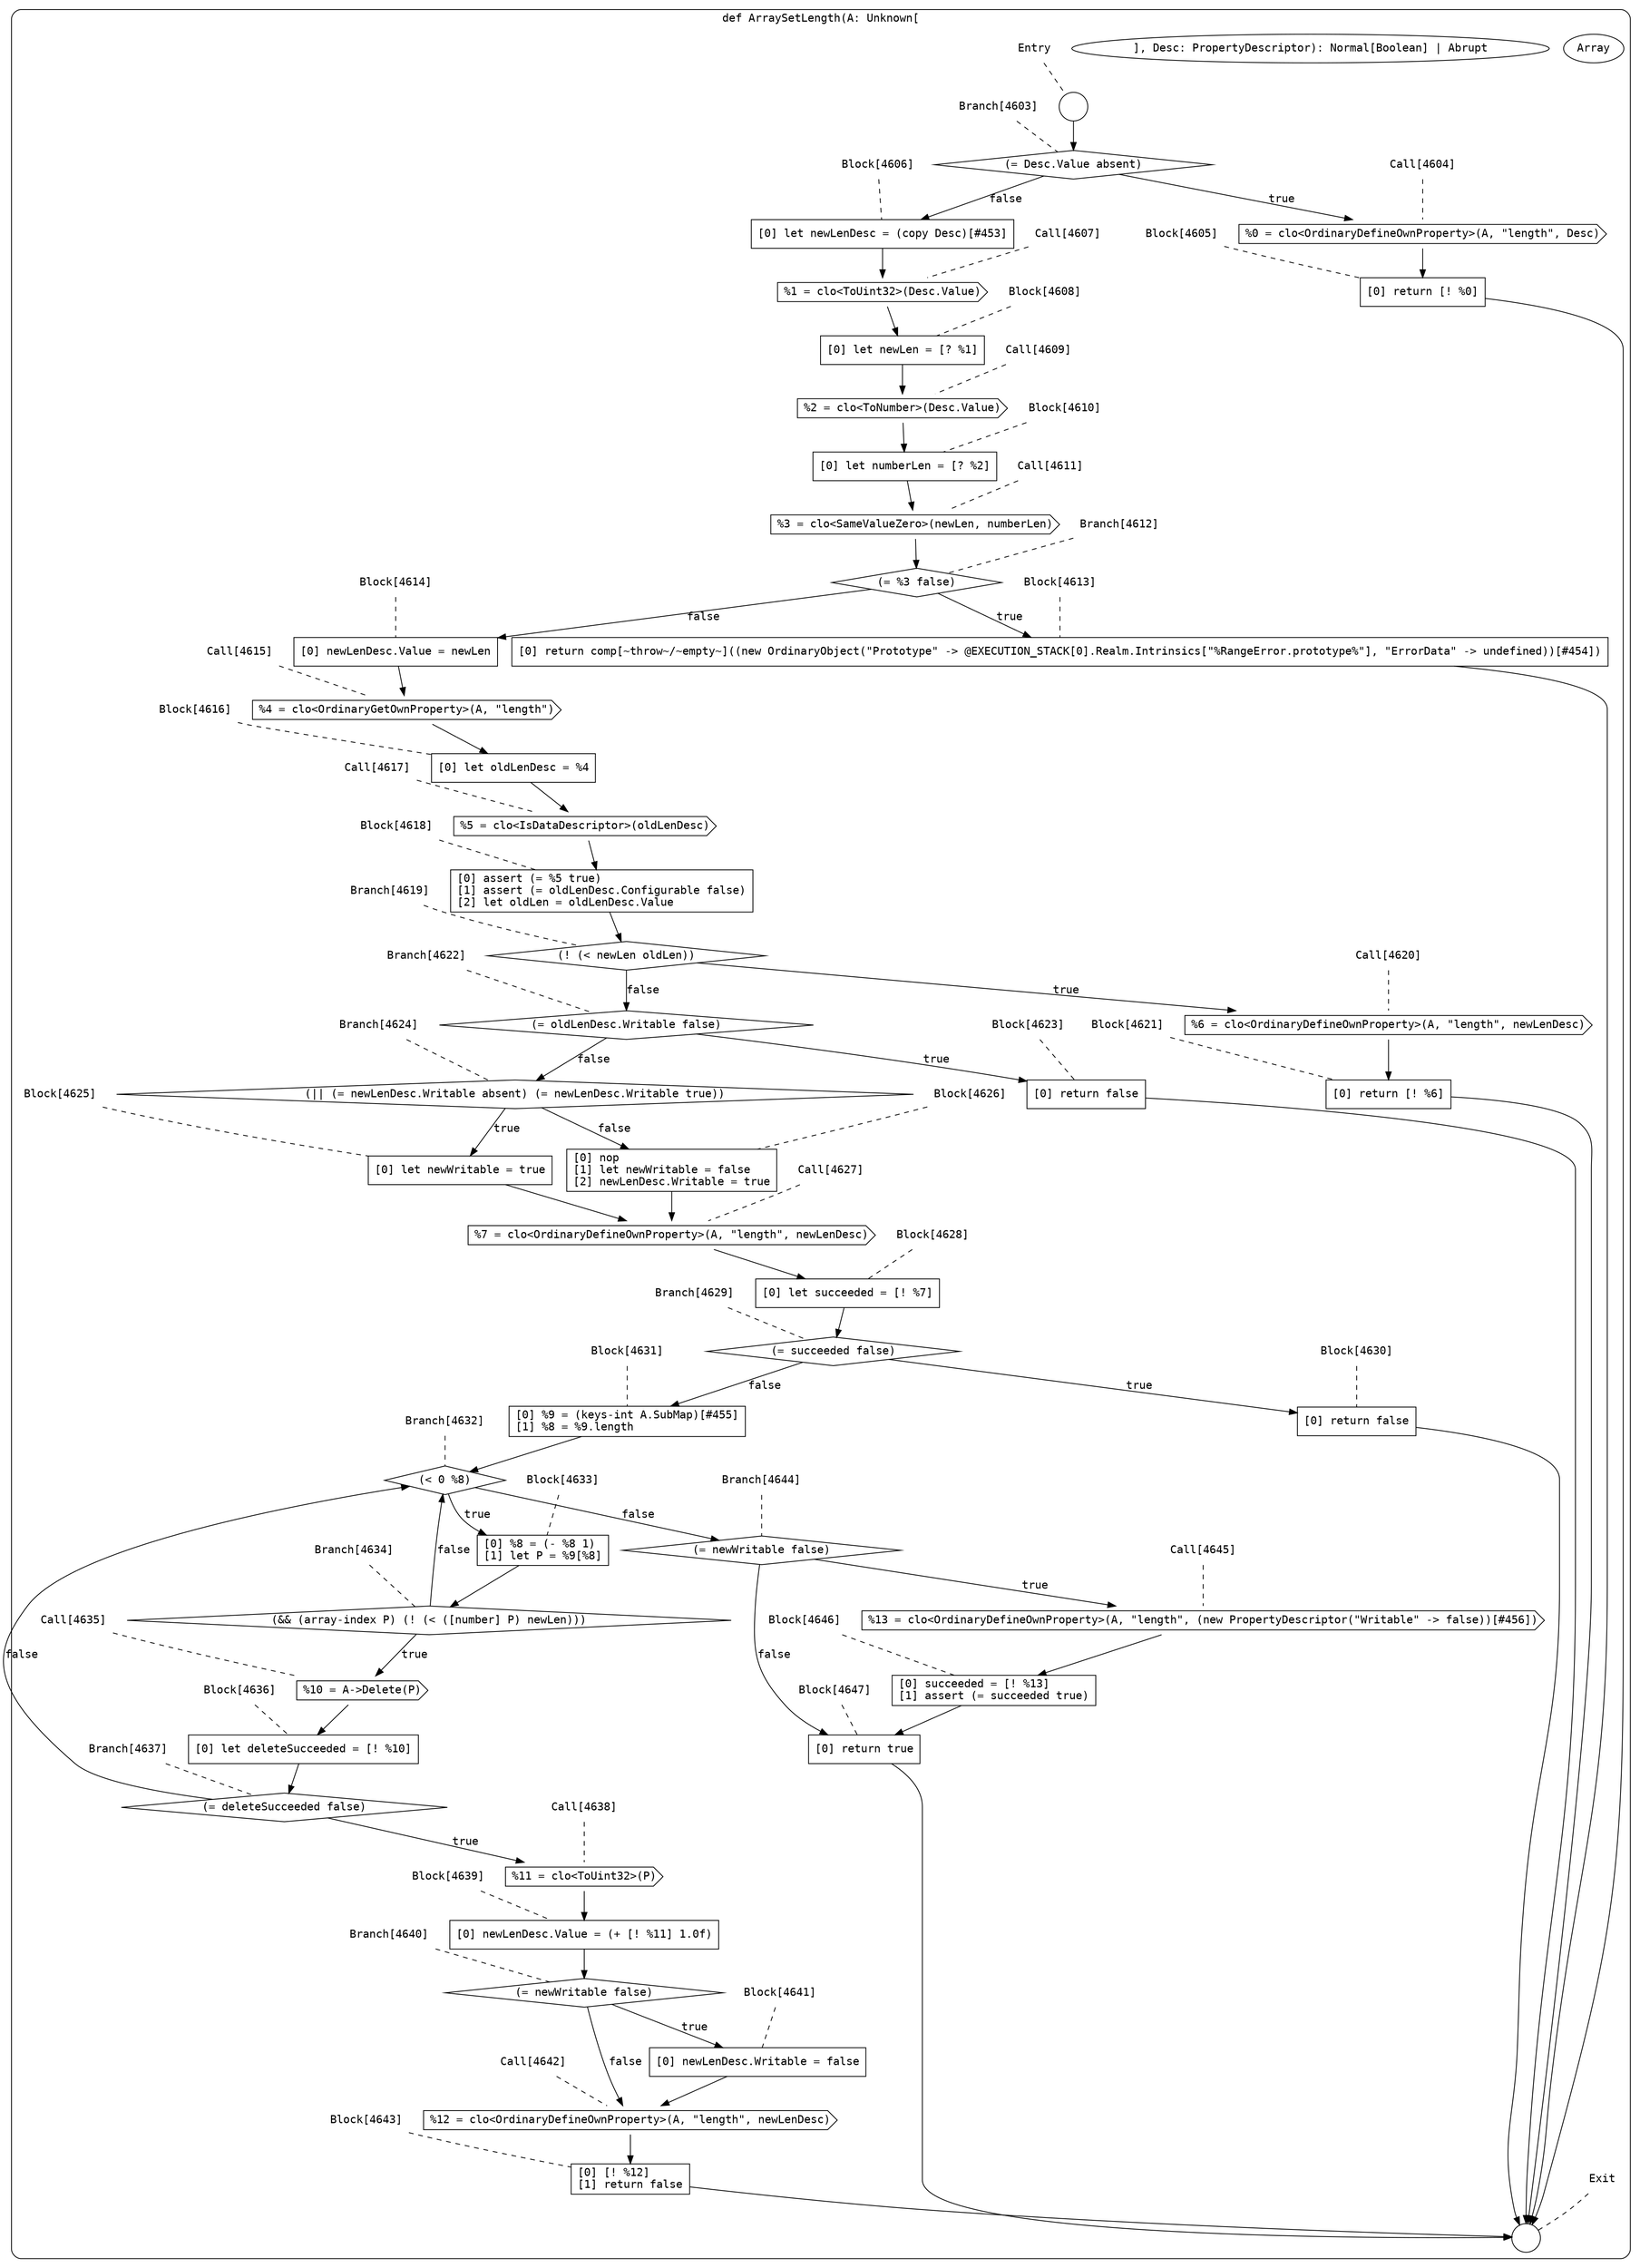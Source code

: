 digraph {
  graph [fontname = "Consolas"]
  node [fontname = "Consolas"]
  edge [fontname = "Consolas"]
  subgraph cluster1108 {
    label = "def ArraySetLength(A: Unknown["Array"], Desc: PropertyDescriptor): Normal[Boolean] | Abrupt"
    style = rounded
    cluster1108_entry_name [shape=none, label=<<font color="black">Entry</font>>]
    cluster1108_entry_name -> cluster1108_entry [arrowhead=none, color="black", style=dashed]
    cluster1108_entry [shape=circle label=" " color="black" fillcolor="white" style=filled]
    cluster1108_entry -> node4603 [color="black"]
    cluster1108_exit_name [shape=none, label=<<font color="black">Exit</font>>]
    cluster1108_exit_name -> cluster1108_exit [arrowhead=none, color="black", style=dashed]
    cluster1108_exit [shape=circle label=" " color="black" fillcolor="white" style=filled]
    node4603_name [shape=none, label=<<font color="black">Branch[4603]</font>>]
    node4603_name -> node4603 [arrowhead=none, color="black", style=dashed]
    node4603 [shape=diamond, label=<<font color="black">(= Desc.Value absent)</font>> color="black" fillcolor="white", style=filled]
    node4603 -> node4604 [label=<<font color="black">true</font>> color="black"]
    node4603 -> node4606 [label=<<font color="black">false</font>> color="black"]
    node4604_name [shape=none, label=<<font color="black">Call[4604]</font>>]
    node4604_name -> node4604 [arrowhead=none, color="black", style=dashed]
    node4604 [shape=cds, label=<<font color="black">%0 = clo&lt;OrdinaryDefineOwnProperty&gt;(A, &quot;length&quot;, Desc)</font>> color="black" fillcolor="white", style=filled]
    node4604 -> node4605 [color="black"]
    node4606_name [shape=none, label=<<font color="black">Block[4606]</font>>]
    node4606_name -> node4606 [arrowhead=none, color="black", style=dashed]
    node4606 [shape=box, label=<<font color="black">[0] let newLenDesc = (copy Desc)[#453]<BR ALIGN="LEFT"/></font>> color="black" fillcolor="white", style=filled]
    node4606 -> node4607 [color="black"]
    node4605_name [shape=none, label=<<font color="black">Block[4605]</font>>]
    node4605_name -> node4605 [arrowhead=none, color="black", style=dashed]
    node4605 [shape=box, label=<<font color="black">[0] return [! %0]<BR ALIGN="LEFT"/></font>> color="black" fillcolor="white", style=filled]
    node4605 -> cluster1108_exit [color="black"]
    node4607_name [shape=none, label=<<font color="black">Call[4607]</font>>]
    node4607_name -> node4607 [arrowhead=none, color="black", style=dashed]
    node4607 [shape=cds, label=<<font color="black">%1 = clo&lt;ToUint32&gt;(Desc.Value)</font>> color="black" fillcolor="white", style=filled]
    node4607 -> node4608 [color="black"]
    node4608_name [shape=none, label=<<font color="black">Block[4608]</font>>]
    node4608_name -> node4608 [arrowhead=none, color="black", style=dashed]
    node4608 [shape=box, label=<<font color="black">[0] let newLen = [? %1]<BR ALIGN="LEFT"/></font>> color="black" fillcolor="white", style=filled]
    node4608 -> node4609 [color="black"]
    node4609_name [shape=none, label=<<font color="black">Call[4609]</font>>]
    node4609_name -> node4609 [arrowhead=none, color="black", style=dashed]
    node4609 [shape=cds, label=<<font color="black">%2 = clo&lt;ToNumber&gt;(Desc.Value)</font>> color="black" fillcolor="white", style=filled]
    node4609 -> node4610 [color="black"]
    node4610_name [shape=none, label=<<font color="black">Block[4610]</font>>]
    node4610_name -> node4610 [arrowhead=none, color="black", style=dashed]
    node4610 [shape=box, label=<<font color="black">[0] let numberLen = [? %2]<BR ALIGN="LEFT"/></font>> color="black" fillcolor="white", style=filled]
    node4610 -> node4611 [color="black"]
    node4611_name [shape=none, label=<<font color="black">Call[4611]</font>>]
    node4611_name -> node4611 [arrowhead=none, color="black", style=dashed]
    node4611 [shape=cds, label=<<font color="black">%3 = clo&lt;SameValueZero&gt;(newLen, numberLen)</font>> color="black" fillcolor="white", style=filled]
    node4611 -> node4612 [color="black"]
    node4612_name [shape=none, label=<<font color="black">Branch[4612]</font>>]
    node4612_name -> node4612 [arrowhead=none, color="black", style=dashed]
    node4612 [shape=diamond, label=<<font color="black">(= %3 false)</font>> color="black" fillcolor="white", style=filled]
    node4612 -> node4613 [label=<<font color="black">true</font>> color="black"]
    node4612 -> node4614 [label=<<font color="black">false</font>> color="black"]
    node4613_name [shape=none, label=<<font color="black">Block[4613]</font>>]
    node4613_name -> node4613 [arrowhead=none, color="black", style=dashed]
    node4613 [shape=box, label=<<font color="black">[0] return comp[~throw~/~empty~]((new OrdinaryObject(&quot;Prototype&quot; -&gt; @EXECUTION_STACK[0].Realm.Intrinsics[&quot;%RangeError.prototype%&quot;], &quot;ErrorData&quot; -&gt; undefined))[#454])<BR ALIGN="LEFT"/></font>> color="black" fillcolor="white", style=filled]
    node4613 -> cluster1108_exit [color="black"]
    node4614_name [shape=none, label=<<font color="black">Block[4614]</font>>]
    node4614_name -> node4614 [arrowhead=none, color="black", style=dashed]
    node4614 [shape=box, label=<<font color="black">[0] newLenDesc.Value = newLen<BR ALIGN="LEFT"/></font>> color="black" fillcolor="white", style=filled]
    node4614 -> node4615 [color="black"]
    node4615_name [shape=none, label=<<font color="black">Call[4615]</font>>]
    node4615_name -> node4615 [arrowhead=none, color="black", style=dashed]
    node4615 [shape=cds, label=<<font color="black">%4 = clo&lt;OrdinaryGetOwnProperty&gt;(A, &quot;length&quot;)</font>> color="black" fillcolor="white", style=filled]
    node4615 -> node4616 [color="black"]
    node4616_name [shape=none, label=<<font color="black">Block[4616]</font>>]
    node4616_name -> node4616 [arrowhead=none, color="black", style=dashed]
    node4616 [shape=box, label=<<font color="black">[0] let oldLenDesc = %4<BR ALIGN="LEFT"/></font>> color="black" fillcolor="white", style=filled]
    node4616 -> node4617 [color="black"]
    node4617_name [shape=none, label=<<font color="black">Call[4617]</font>>]
    node4617_name -> node4617 [arrowhead=none, color="black", style=dashed]
    node4617 [shape=cds, label=<<font color="black">%5 = clo&lt;IsDataDescriptor&gt;(oldLenDesc)</font>> color="black" fillcolor="white", style=filled]
    node4617 -> node4618 [color="black"]
    node4618_name [shape=none, label=<<font color="black">Block[4618]</font>>]
    node4618_name -> node4618 [arrowhead=none, color="black", style=dashed]
    node4618 [shape=box, label=<<font color="black">[0] assert (= %5 true)<BR ALIGN="LEFT"/>[1] assert (= oldLenDesc.Configurable false)<BR ALIGN="LEFT"/>[2] let oldLen = oldLenDesc.Value<BR ALIGN="LEFT"/></font>> color="black" fillcolor="white", style=filled]
    node4618 -> node4619 [color="black"]
    node4619_name [shape=none, label=<<font color="black">Branch[4619]</font>>]
    node4619_name -> node4619 [arrowhead=none, color="black", style=dashed]
    node4619 [shape=diamond, label=<<font color="black">(! (&lt; newLen oldLen))</font>> color="black" fillcolor="white", style=filled]
    node4619 -> node4620 [label=<<font color="black">true</font>> color="black"]
    node4619 -> node4622 [label=<<font color="black">false</font>> color="black"]
    node4620_name [shape=none, label=<<font color="black">Call[4620]</font>>]
    node4620_name -> node4620 [arrowhead=none, color="black", style=dashed]
    node4620 [shape=cds, label=<<font color="black">%6 = clo&lt;OrdinaryDefineOwnProperty&gt;(A, &quot;length&quot;, newLenDesc)</font>> color="black" fillcolor="white", style=filled]
    node4620 -> node4621 [color="black"]
    node4622_name [shape=none, label=<<font color="black">Branch[4622]</font>>]
    node4622_name -> node4622 [arrowhead=none, color="black", style=dashed]
    node4622 [shape=diamond, label=<<font color="black">(= oldLenDesc.Writable false)</font>> color="black" fillcolor="white", style=filled]
    node4622 -> node4623 [label=<<font color="black">true</font>> color="black"]
    node4622 -> node4624 [label=<<font color="black">false</font>> color="black"]
    node4621_name [shape=none, label=<<font color="black">Block[4621]</font>>]
    node4621_name -> node4621 [arrowhead=none, color="black", style=dashed]
    node4621 [shape=box, label=<<font color="black">[0] return [! %6]<BR ALIGN="LEFT"/></font>> color="black" fillcolor="white", style=filled]
    node4621 -> cluster1108_exit [color="black"]
    node4623_name [shape=none, label=<<font color="black">Block[4623]</font>>]
    node4623_name -> node4623 [arrowhead=none, color="black", style=dashed]
    node4623 [shape=box, label=<<font color="black">[0] return false<BR ALIGN="LEFT"/></font>> color="black" fillcolor="white", style=filled]
    node4623 -> cluster1108_exit [color="black"]
    node4624_name [shape=none, label=<<font color="black">Branch[4624]</font>>]
    node4624_name -> node4624 [arrowhead=none, color="black", style=dashed]
    node4624 [shape=diamond, label=<<font color="black">(|| (= newLenDesc.Writable absent) (= newLenDesc.Writable true))</font>> color="black" fillcolor="white", style=filled]
    node4624 -> node4625 [label=<<font color="black">true</font>> color="black"]
    node4624 -> node4626 [label=<<font color="black">false</font>> color="black"]
    node4625_name [shape=none, label=<<font color="black">Block[4625]</font>>]
    node4625_name -> node4625 [arrowhead=none, color="black", style=dashed]
    node4625 [shape=box, label=<<font color="black">[0] let newWritable = true<BR ALIGN="LEFT"/></font>> color="black" fillcolor="white", style=filled]
    node4625 -> node4627 [color="black"]
    node4626_name [shape=none, label=<<font color="black">Block[4626]</font>>]
    node4626_name -> node4626 [arrowhead=none, color="black", style=dashed]
    node4626 [shape=box, label=<<font color="black">[0] nop<BR ALIGN="LEFT"/>[1] let newWritable = false<BR ALIGN="LEFT"/>[2] newLenDesc.Writable = true<BR ALIGN="LEFT"/></font>> color="black" fillcolor="white", style=filled]
    node4626 -> node4627 [color="black"]
    node4627_name [shape=none, label=<<font color="black">Call[4627]</font>>]
    node4627_name -> node4627 [arrowhead=none, color="black", style=dashed]
    node4627 [shape=cds, label=<<font color="black">%7 = clo&lt;OrdinaryDefineOwnProperty&gt;(A, &quot;length&quot;, newLenDesc)</font>> color="black" fillcolor="white", style=filled]
    node4627 -> node4628 [color="black"]
    node4628_name [shape=none, label=<<font color="black">Block[4628]</font>>]
    node4628_name -> node4628 [arrowhead=none, color="black", style=dashed]
    node4628 [shape=box, label=<<font color="black">[0] let succeeded = [! %7]<BR ALIGN="LEFT"/></font>> color="black" fillcolor="white", style=filled]
    node4628 -> node4629 [color="black"]
    node4629_name [shape=none, label=<<font color="black">Branch[4629]</font>>]
    node4629_name -> node4629 [arrowhead=none, color="black", style=dashed]
    node4629 [shape=diamond, label=<<font color="black">(= succeeded false)</font>> color="black" fillcolor="white", style=filled]
    node4629 -> node4630 [label=<<font color="black">true</font>> color="black"]
    node4629 -> node4631 [label=<<font color="black">false</font>> color="black"]
    node4630_name [shape=none, label=<<font color="black">Block[4630]</font>>]
    node4630_name -> node4630 [arrowhead=none, color="black", style=dashed]
    node4630 [shape=box, label=<<font color="black">[0] return false<BR ALIGN="LEFT"/></font>> color="black" fillcolor="white", style=filled]
    node4630 -> cluster1108_exit [color="black"]
    node4631_name [shape=none, label=<<font color="black">Block[4631]</font>>]
    node4631_name -> node4631 [arrowhead=none, color="black", style=dashed]
    node4631 [shape=box, label=<<font color="black">[0] %9 = (keys-int A.SubMap)[#455]<BR ALIGN="LEFT"/>[1] %8 = %9.length<BR ALIGN="LEFT"/></font>> color="black" fillcolor="white", style=filled]
    node4631 -> node4632 [color="black"]
    node4632_name [shape=none, label=<<font color="black">Branch[4632]</font>>]
    node4632_name -> node4632 [arrowhead=none, color="black", style=dashed]
    node4632 [shape=diamond, label=<<font color="black">(&lt; 0 %8)</font>> color="black" fillcolor="white", style=filled]
    node4632 -> node4633 [label=<<font color="black">true</font>> color="black"]
    node4632 -> node4644 [label=<<font color="black">false</font>> color="black"]
    node4633_name [shape=none, label=<<font color="black">Block[4633]</font>>]
    node4633_name -> node4633 [arrowhead=none, color="black", style=dashed]
    node4633 [shape=box, label=<<font color="black">[0] %8 = (- %8 1)<BR ALIGN="LEFT"/>[1] let P = %9[%8]<BR ALIGN="LEFT"/></font>> color="black" fillcolor="white", style=filled]
    node4633 -> node4634 [color="black"]
    node4644_name [shape=none, label=<<font color="black">Branch[4644]</font>>]
    node4644_name -> node4644 [arrowhead=none, color="black", style=dashed]
    node4644 [shape=diamond, label=<<font color="black">(= newWritable false)</font>> color="black" fillcolor="white", style=filled]
    node4644 -> node4645 [label=<<font color="black">true</font>> color="black"]
    node4644 -> node4647 [label=<<font color="black">false</font>> color="black"]
    node4634_name [shape=none, label=<<font color="black">Branch[4634]</font>>]
    node4634_name -> node4634 [arrowhead=none, color="black", style=dashed]
    node4634 [shape=diamond, label=<<font color="black">(&amp;&amp; (array-index P) (! (&lt; ([number] P) newLen)))</font>> color="black" fillcolor="white", style=filled]
    node4634 -> node4635 [label=<<font color="black">true</font>> color="black"]
    node4634 -> node4632 [label=<<font color="black">false</font>> color="black"]
    node4645_name [shape=none, label=<<font color="black">Call[4645]</font>>]
    node4645_name -> node4645 [arrowhead=none, color="black", style=dashed]
    node4645 [shape=cds, label=<<font color="black">%13 = clo&lt;OrdinaryDefineOwnProperty&gt;(A, &quot;length&quot;, (new PropertyDescriptor(&quot;Writable&quot; -&gt; false))[#456])</font>> color="black" fillcolor="white", style=filled]
    node4645 -> node4646 [color="black"]
    node4647_name [shape=none, label=<<font color="black">Block[4647]</font>>]
    node4647_name -> node4647 [arrowhead=none, color="black", style=dashed]
    node4647 [shape=box, label=<<font color="black">[0] return true<BR ALIGN="LEFT"/></font>> color="black" fillcolor="white", style=filled]
    node4647 -> cluster1108_exit [color="black"]
    node4635_name [shape=none, label=<<font color="black">Call[4635]</font>>]
    node4635_name -> node4635 [arrowhead=none, color="black", style=dashed]
    node4635 [shape=cds, label=<<font color="black">%10 = A-&gt;Delete(P)</font>> color="black" fillcolor="white", style=filled]
    node4635 -> node4636 [color="black"]
    node4646_name [shape=none, label=<<font color="black">Block[4646]</font>>]
    node4646_name -> node4646 [arrowhead=none, color="black", style=dashed]
    node4646 [shape=box, label=<<font color="black">[0] succeeded = [! %13]<BR ALIGN="LEFT"/>[1] assert (= succeeded true)<BR ALIGN="LEFT"/></font>> color="black" fillcolor="white", style=filled]
    node4646 -> node4647 [color="black"]
    node4636_name [shape=none, label=<<font color="black">Block[4636]</font>>]
    node4636_name -> node4636 [arrowhead=none, color="black", style=dashed]
    node4636 [shape=box, label=<<font color="black">[0] let deleteSucceeded = [! %10]<BR ALIGN="LEFT"/></font>> color="black" fillcolor="white", style=filled]
    node4636 -> node4637 [color="black"]
    node4637_name [shape=none, label=<<font color="black">Branch[4637]</font>>]
    node4637_name -> node4637 [arrowhead=none, color="black", style=dashed]
    node4637 [shape=diamond, label=<<font color="black">(= deleteSucceeded false)</font>> color="black" fillcolor="white", style=filled]
    node4637 -> node4638 [label=<<font color="black">true</font>> color="black"]
    node4637 -> node4632 [label=<<font color="black">false</font>> color="black"]
    node4638_name [shape=none, label=<<font color="black">Call[4638]</font>>]
    node4638_name -> node4638 [arrowhead=none, color="black", style=dashed]
    node4638 [shape=cds, label=<<font color="black">%11 = clo&lt;ToUint32&gt;(P)</font>> color="black" fillcolor="white", style=filled]
    node4638 -> node4639 [color="black"]
    node4639_name [shape=none, label=<<font color="black">Block[4639]</font>>]
    node4639_name -> node4639 [arrowhead=none, color="black", style=dashed]
    node4639 [shape=box, label=<<font color="black">[0] newLenDesc.Value = (+ [! %11] 1.0f)<BR ALIGN="LEFT"/></font>> color="black" fillcolor="white", style=filled]
    node4639 -> node4640 [color="black"]
    node4640_name [shape=none, label=<<font color="black">Branch[4640]</font>>]
    node4640_name -> node4640 [arrowhead=none, color="black", style=dashed]
    node4640 [shape=diamond, label=<<font color="black">(= newWritable false)</font>> color="black" fillcolor="white", style=filled]
    node4640 -> node4641 [label=<<font color="black">true</font>> color="black"]
    node4640 -> node4642 [label=<<font color="black">false</font>> color="black"]
    node4641_name [shape=none, label=<<font color="black">Block[4641]</font>>]
    node4641_name -> node4641 [arrowhead=none, color="black", style=dashed]
    node4641 [shape=box, label=<<font color="black">[0] newLenDesc.Writable = false<BR ALIGN="LEFT"/></font>> color="black" fillcolor="white", style=filled]
    node4641 -> node4642 [color="black"]
    node4642_name [shape=none, label=<<font color="black">Call[4642]</font>>]
    node4642_name -> node4642 [arrowhead=none, color="black", style=dashed]
    node4642 [shape=cds, label=<<font color="black">%12 = clo&lt;OrdinaryDefineOwnProperty&gt;(A, &quot;length&quot;, newLenDesc)</font>> color="black" fillcolor="white", style=filled]
    node4642 -> node4643 [color="black"]
    node4643_name [shape=none, label=<<font color="black">Block[4643]</font>>]
    node4643_name -> node4643 [arrowhead=none, color="black", style=dashed]
    node4643 [shape=box, label=<<font color="black">[0] [! %12]<BR ALIGN="LEFT"/>[1] return false<BR ALIGN="LEFT"/></font>> color="black" fillcolor="white", style=filled]
    node4643 -> cluster1108_exit [color="black"]
  }
}